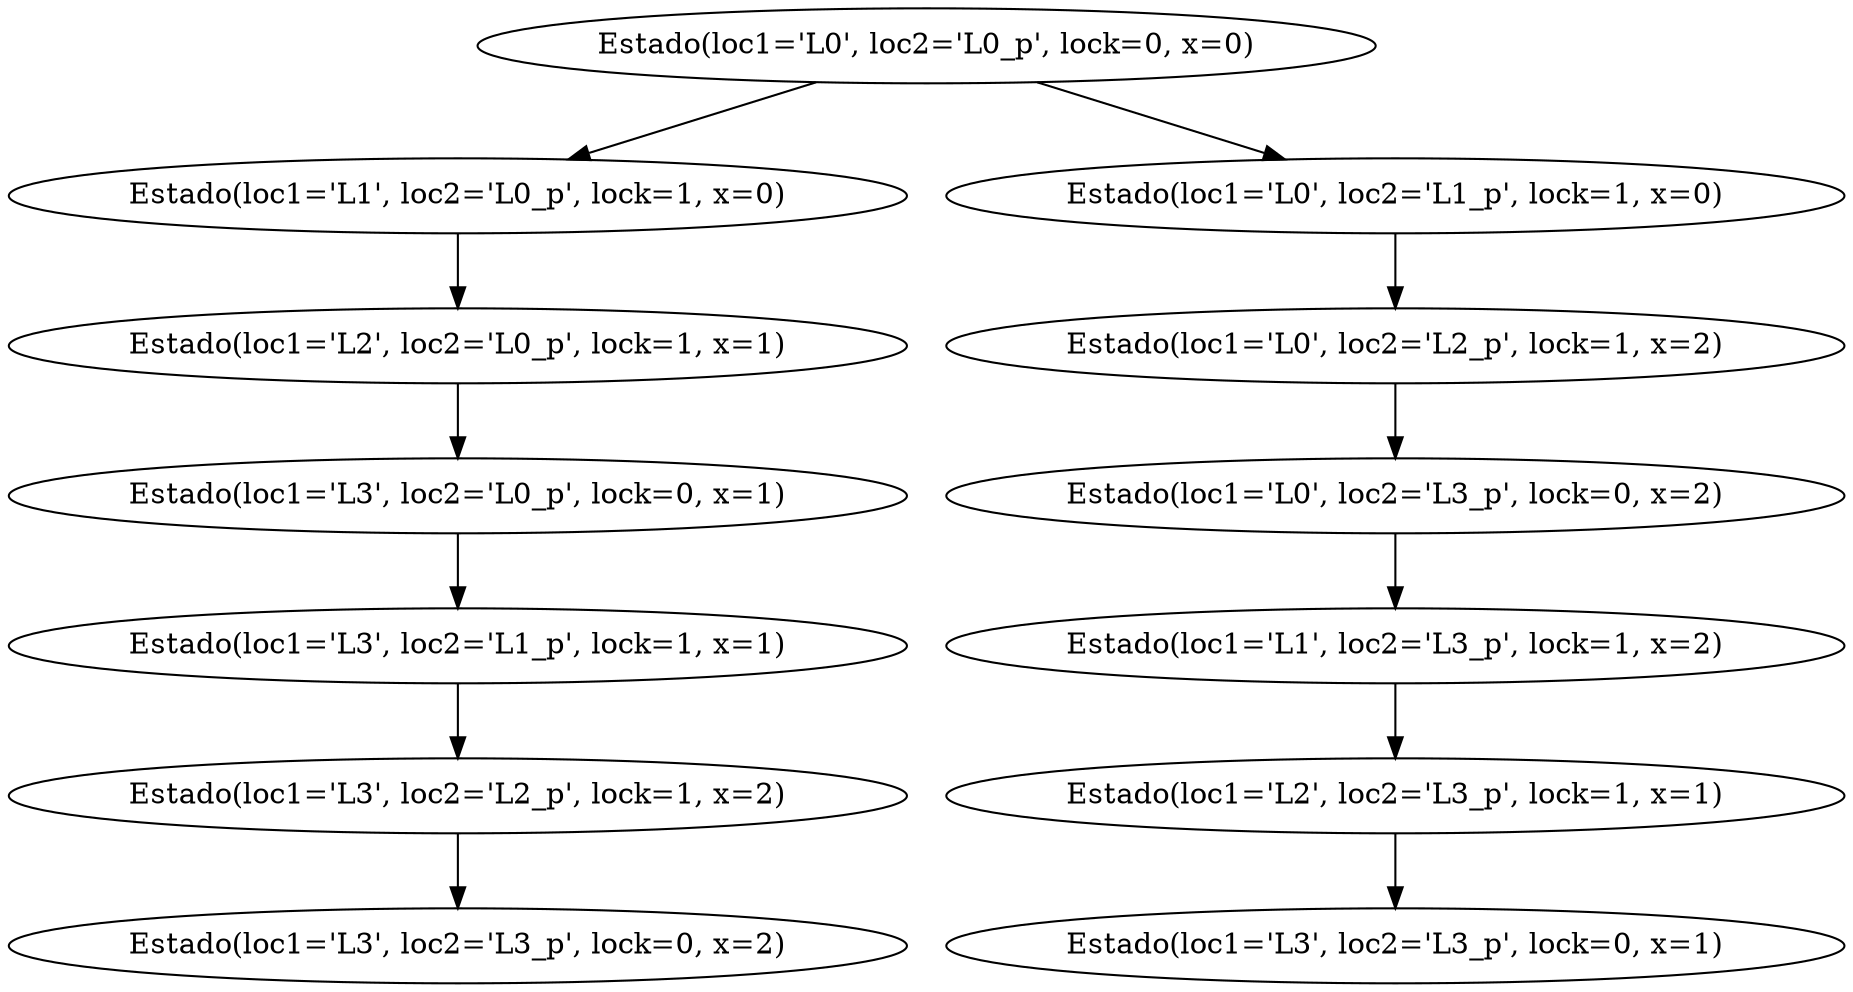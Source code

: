 digraph ControlFlowGraph {
    "Estado(loc1='L0', loc2='L0_p', lock=0, x=0)" -> "Estado(loc1='L1', loc2='L0_p', lock=1, x=0)";
    "Estado(loc1='L0', loc2='L0_p', lock=0, x=0)" -> "Estado(loc1='L0', loc2='L1_p', lock=1, x=0)";
    "Estado(loc1='L1', loc2='L0_p', lock=1, x=0)" -> "Estado(loc1='L2', loc2='L0_p', lock=1, x=1)";
    "Estado(loc1='L0', loc2='L1_p', lock=1, x=0)" -> "Estado(loc1='L0', loc2='L2_p', lock=1, x=2)";
    "Estado(loc1='L2', loc2='L0_p', lock=1, x=1)" -> "Estado(loc1='L3', loc2='L0_p', lock=0, x=1)";
    "Estado(loc1='L0', loc2='L2_p', lock=1, x=2)" -> "Estado(loc1='L0', loc2='L3_p', lock=0, x=2)";
    "Estado(loc1='L3', loc2='L0_p', lock=0, x=1)" -> "Estado(loc1='L3', loc2='L1_p', lock=1, x=1)";
    "Estado(loc1='L0', loc2='L3_p', lock=0, x=2)" -> "Estado(loc1='L1', loc2='L3_p', lock=1, x=2)";
    "Estado(loc1='L3', loc2='L1_p', lock=1, x=1)" -> "Estado(loc1='L3', loc2='L2_p', lock=1, x=2)";
    "Estado(loc1='L1', loc2='L3_p', lock=1, x=2)" -> "Estado(loc1='L2', loc2='L3_p', lock=1, x=1)";
    "Estado(loc1='L3', loc2='L2_p', lock=1, x=2)" -> "Estado(loc1='L3', loc2='L3_p', lock=0, x=2)";
    "Estado(loc1='L2', loc2='L3_p', lock=1, x=1)" -> "Estado(loc1='L3', loc2='L3_p', lock=0, x=1)";
}
